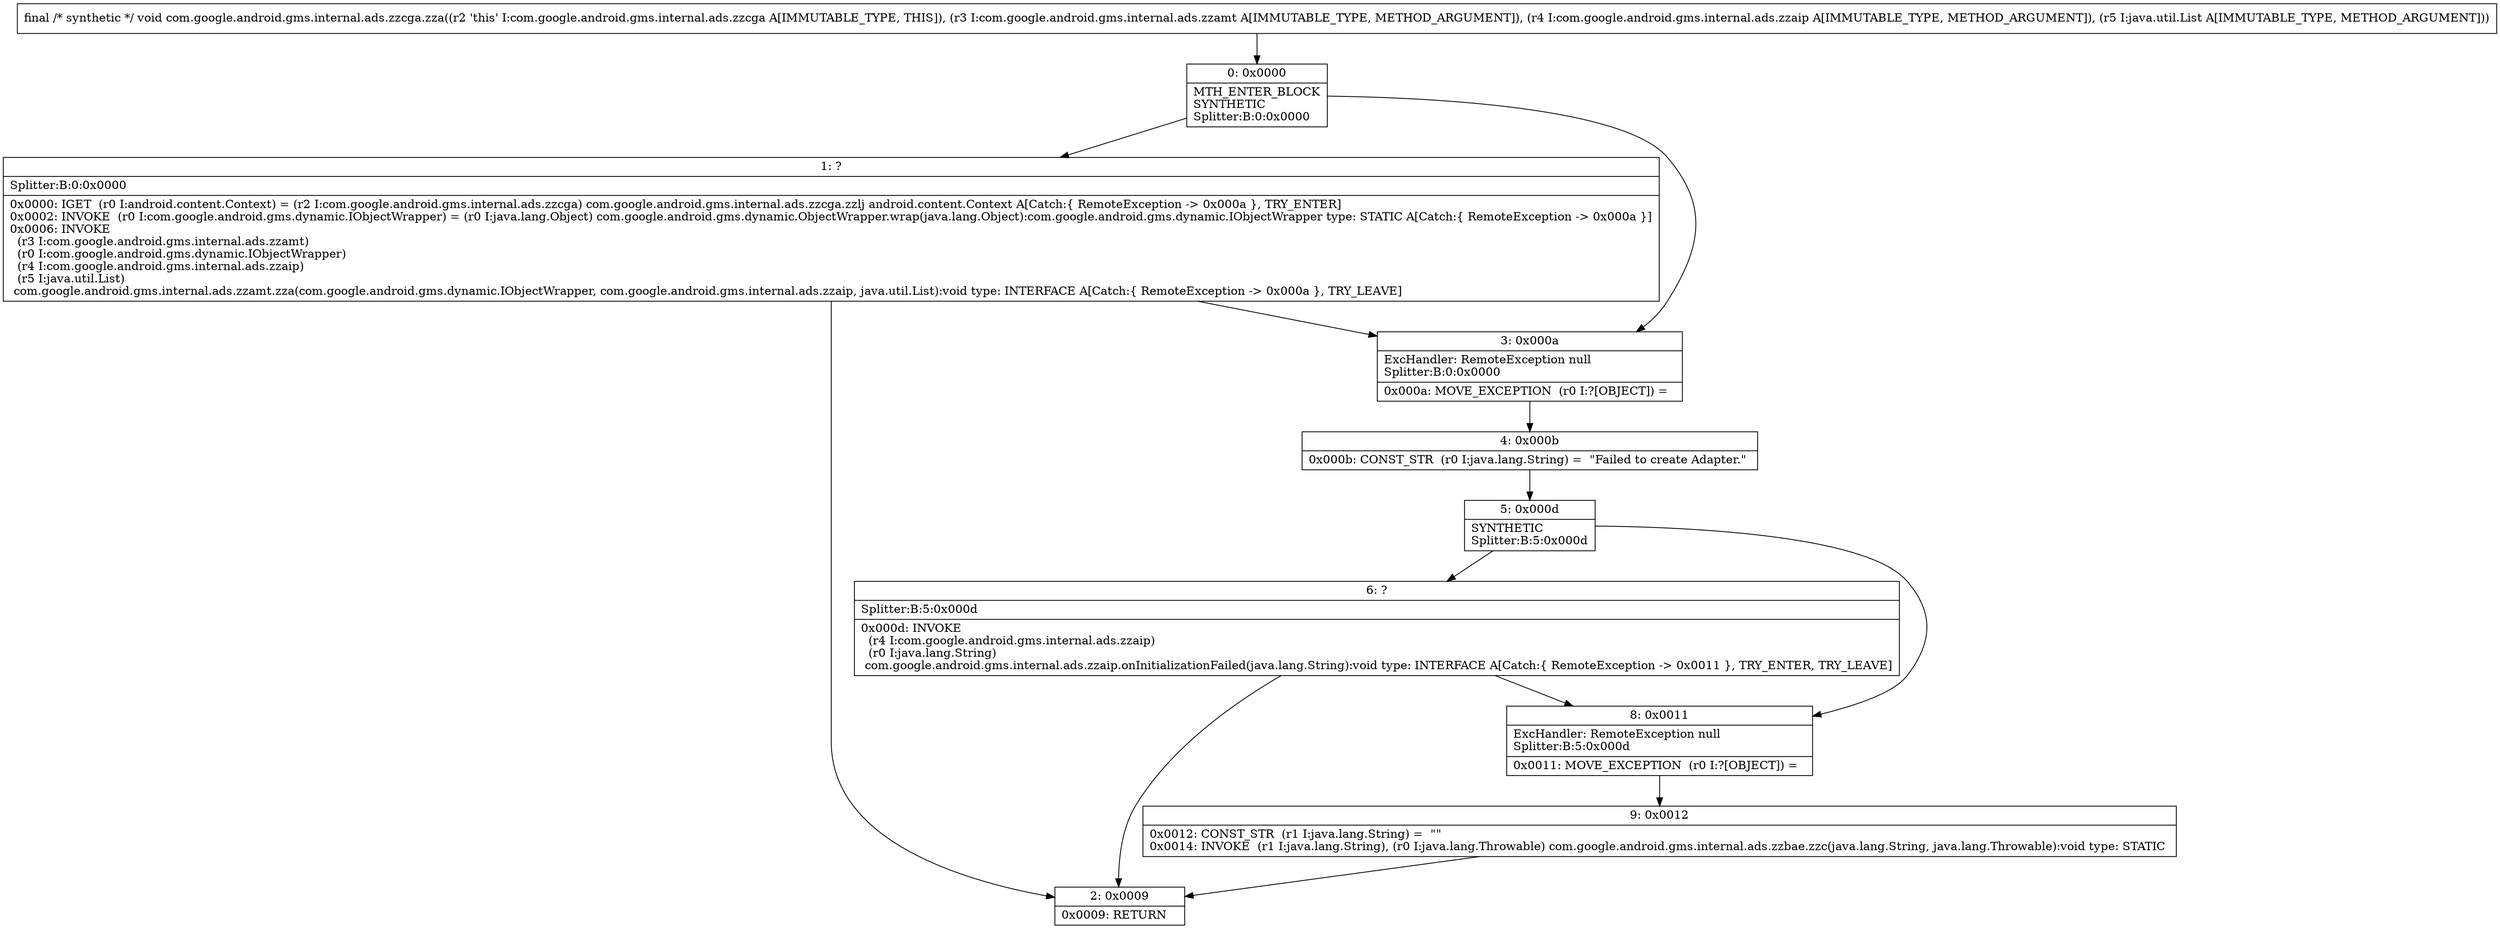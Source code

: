digraph "CFG forcom.google.android.gms.internal.ads.zzcga.zza(Lcom\/google\/android\/gms\/internal\/ads\/zzamt;Lcom\/google\/android\/gms\/internal\/ads\/zzaip;Ljava\/util\/List;)V" {
Node_0 [shape=record,label="{0\:\ 0x0000|MTH_ENTER_BLOCK\lSYNTHETIC\lSplitter:B:0:0x0000\l}"];
Node_1 [shape=record,label="{1\:\ ?|Splitter:B:0:0x0000\l|0x0000: IGET  (r0 I:android.content.Context) = (r2 I:com.google.android.gms.internal.ads.zzcga) com.google.android.gms.internal.ads.zzcga.zzlj android.content.Context A[Catch:\{ RemoteException \-\> 0x000a \}, TRY_ENTER]\l0x0002: INVOKE  (r0 I:com.google.android.gms.dynamic.IObjectWrapper) = (r0 I:java.lang.Object) com.google.android.gms.dynamic.ObjectWrapper.wrap(java.lang.Object):com.google.android.gms.dynamic.IObjectWrapper type: STATIC A[Catch:\{ RemoteException \-\> 0x000a \}]\l0x0006: INVOKE  \l  (r3 I:com.google.android.gms.internal.ads.zzamt)\l  (r0 I:com.google.android.gms.dynamic.IObjectWrapper)\l  (r4 I:com.google.android.gms.internal.ads.zzaip)\l  (r5 I:java.util.List)\l com.google.android.gms.internal.ads.zzamt.zza(com.google.android.gms.dynamic.IObjectWrapper, com.google.android.gms.internal.ads.zzaip, java.util.List):void type: INTERFACE A[Catch:\{ RemoteException \-\> 0x000a \}, TRY_LEAVE]\l}"];
Node_2 [shape=record,label="{2\:\ 0x0009|0x0009: RETURN   \l}"];
Node_3 [shape=record,label="{3\:\ 0x000a|ExcHandler: RemoteException null\lSplitter:B:0:0x0000\l|0x000a: MOVE_EXCEPTION  (r0 I:?[OBJECT]) =  \l}"];
Node_4 [shape=record,label="{4\:\ 0x000b|0x000b: CONST_STR  (r0 I:java.lang.String) =  \"Failed to create Adapter.\" \l}"];
Node_5 [shape=record,label="{5\:\ 0x000d|SYNTHETIC\lSplitter:B:5:0x000d\l}"];
Node_6 [shape=record,label="{6\:\ ?|Splitter:B:5:0x000d\l|0x000d: INVOKE  \l  (r4 I:com.google.android.gms.internal.ads.zzaip)\l  (r0 I:java.lang.String)\l com.google.android.gms.internal.ads.zzaip.onInitializationFailed(java.lang.String):void type: INTERFACE A[Catch:\{ RemoteException \-\> 0x0011 \}, TRY_ENTER, TRY_LEAVE]\l}"];
Node_8 [shape=record,label="{8\:\ 0x0011|ExcHandler: RemoteException null\lSplitter:B:5:0x000d\l|0x0011: MOVE_EXCEPTION  (r0 I:?[OBJECT]) =  \l}"];
Node_9 [shape=record,label="{9\:\ 0x0012|0x0012: CONST_STR  (r1 I:java.lang.String) =  \"\" \l0x0014: INVOKE  (r1 I:java.lang.String), (r0 I:java.lang.Throwable) com.google.android.gms.internal.ads.zzbae.zzc(java.lang.String, java.lang.Throwable):void type: STATIC \l}"];
MethodNode[shape=record,label="{final \/* synthetic *\/ void com.google.android.gms.internal.ads.zzcga.zza((r2 'this' I:com.google.android.gms.internal.ads.zzcga A[IMMUTABLE_TYPE, THIS]), (r3 I:com.google.android.gms.internal.ads.zzamt A[IMMUTABLE_TYPE, METHOD_ARGUMENT]), (r4 I:com.google.android.gms.internal.ads.zzaip A[IMMUTABLE_TYPE, METHOD_ARGUMENT]), (r5 I:java.util.List A[IMMUTABLE_TYPE, METHOD_ARGUMENT])) }"];
MethodNode -> Node_0;
Node_0 -> Node_1;
Node_0 -> Node_3;
Node_1 -> Node_2;
Node_1 -> Node_3;
Node_3 -> Node_4;
Node_4 -> Node_5;
Node_5 -> Node_6;
Node_5 -> Node_8;
Node_6 -> Node_8;
Node_6 -> Node_2;
Node_8 -> Node_9;
Node_9 -> Node_2;
}

